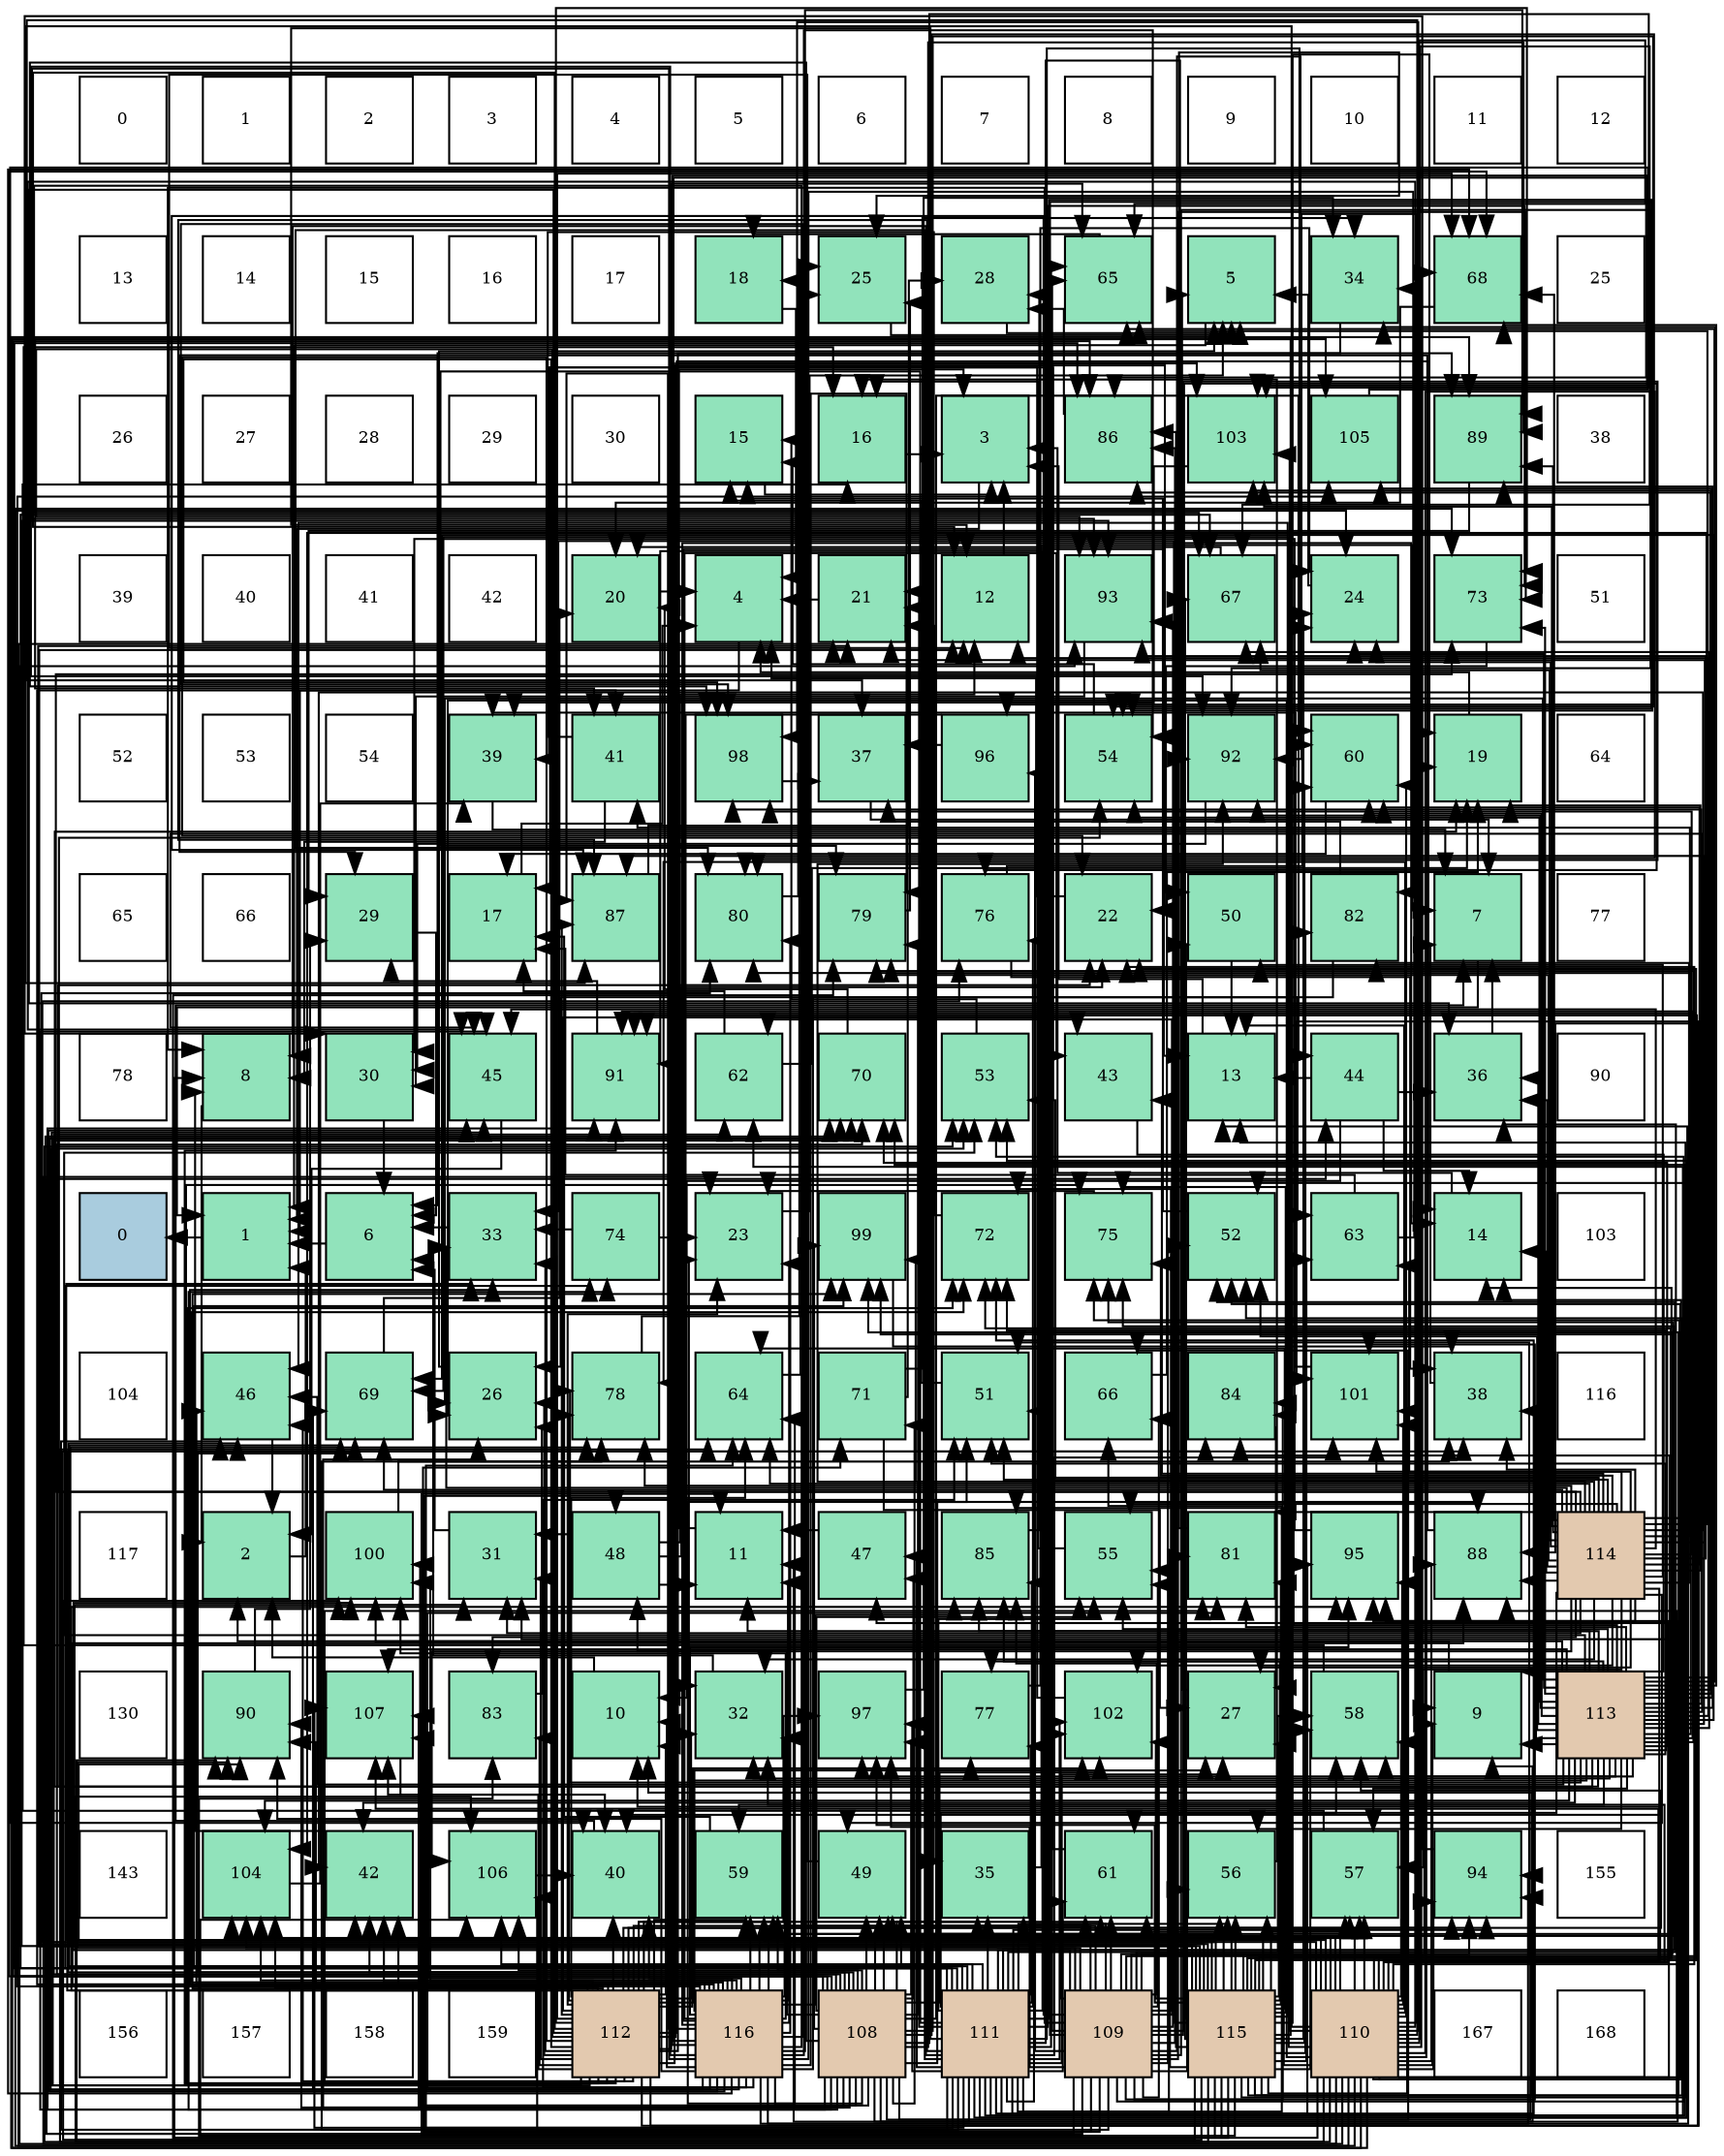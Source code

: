 digraph layout{
 rankdir=TB;
 splines=ortho;
 node [style=filled shape=square fixedsize=true width=0.6];
0[label="0", fontsize=8, fillcolor="#ffffff"];
1[label="1", fontsize=8, fillcolor="#ffffff"];
2[label="2", fontsize=8, fillcolor="#ffffff"];
3[label="3", fontsize=8, fillcolor="#ffffff"];
4[label="4", fontsize=8, fillcolor="#ffffff"];
5[label="5", fontsize=8, fillcolor="#ffffff"];
6[label="6", fontsize=8, fillcolor="#ffffff"];
7[label="7", fontsize=8, fillcolor="#ffffff"];
8[label="8", fontsize=8, fillcolor="#ffffff"];
9[label="9", fontsize=8, fillcolor="#ffffff"];
10[label="10", fontsize=8, fillcolor="#ffffff"];
11[label="11", fontsize=8, fillcolor="#ffffff"];
12[label="12", fontsize=8, fillcolor="#ffffff"];
13[label="13", fontsize=8, fillcolor="#ffffff"];
14[label="14", fontsize=8, fillcolor="#ffffff"];
15[label="15", fontsize=8, fillcolor="#ffffff"];
16[label="16", fontsize=8, fillcolor="#ffffff"];
17[label="17", fontsize=8, fillcolor="#ffffff"];
18[label="18", fontsize=8, fillcolor="#91e3bb"];
19[label="25", fontsize=8, fillcolor="#91e3bb"];
20[label="28", fontsize=8, fillcolor="#91e3bb"];
21[label="65", fontsize=8, fillcolor="#91e3bb"];
22[label="5", fontsize=8, fillcolor="#91e3bb"];
23[label="34", fontsize=8, fillcolor="#91e3bb"];
24[label="68", fontsize=8, fillcolor="#91e3bb"];
25[label="25", fontsize=8, fillcolor="#ffffff"];
26[label="26", fontsize=8, fillcolor="#ffffff"];
27[label="27", fontsize=8, fillcolor="#ffffff"];
28[label="28", fontsize=8, fillcolor="#ffffff"];
29[label="29", fontsize=8, fillcolor="#ffffff"];
30[label="30", fontsize=8, fillcolor="#ffffff"];
31[label="15", fontsize=8, fillcolor="#91e3bb"];
32[label="16", fontsize=8, fillcolor="#91e3bb"];
33[label="3", fontsize=8, fillcolor="#91e3bb"];
34[label="86", fontsize=8, fillcolor="#91e3bb"];
35[label="103", fontsize=8, fillcolor="#91e3bb"];
36[label="105", fontsize=8, fillcolor="#91e3bb"];
37[label="89", fontsize=8, fillcolor="#91e3bb"];
38[label="38", fontsize=8, fillcolor="#ffffff"];
39[label="39", fontsize=8, fillcolor="#ffffff"];
40[label="40", fontsize=8, fillcolor="#ffffff"];
41[label="41", fontsize=8, fillcolor="#ffffff"];
42[label="42", fontsize=8, fillcolor="#ffffff"];
43[label="20", fontsize=8, fillcolor="#91e3bb"];
44[label="4", fontsize=8, fillcolor="#91e3bb"];
45[label="21", fontsize=8, fillcolor="#91e3bb"];
46[label="12", fontsize=8, fillcolor="#91e3bb"];
47[label="93", fontsize=8, fillcolor="#91e3bb"];
48[label="67", fontsize=8, fillcolor="#91e3bb"];
49[label="24", fontsize=8, fillcolor="#91e3bb"];
50[label="73", fontsize=8, fillcolor="#91e3bb"];
51[label="51", fontsize=8, fillcolor="#ffffff"];
52[label="52", fontsize=8, fillcolor="#ffffff"];
53[label="53", fontsize=8, fillcolor="#ffffff"];
54[label="54", fontsize=8, fillcolor="#ffffff"];
55[label="39", fontsize=8, fillcolor="#91e3bb"];
56[label="41", fontsize=8, fillcolor="#91e3bb"];
57[label="98", fontsize=8, fillcolor="#91e3bb"];
58[label="37", fontsize=8, fillcolor="#91e3bb"];
59[label="96", fontsize=8, fillcolor="#91e3bb"];
60[label="54", fontsize=8, fillcolor="#91e3bb"];
61[label="92", fontsize=8, fillcolor="#91e3bb"];
62[label="60", fontsize=8, fillcolor="#91e3bb"];
63[label="19", fontsize=8, fillcolor="#91e3bb"];
64[label="64", fontsize=8, fillcolor="#ffffff"];
65[label="65", fontsize=8, fillcolor="#ffffff"];
66[label="66", fontsize=8, fillcolor="#ffffff"];
67[label="29", fontsize=8, fillcolor="#91e3bb"];
68[label="17", fontsize=8, fillcolor="#91e3bb"];
69[label="87", fontsize=8, fillcolor="#91e3bb"];
70[label="80", fontsize=8, fillcolor="#91e3bb"];
71[label="79", fontsize=8, fillcolor="#91e3bb"];
72[label="76", fontsize=8, fillcolor="#91e3bb"];
73[label="22", fontsize=8, fillcolor="#91e3bb"];
74[label="50", fontsize=8, fillcolor="#91e3bb"];
75[label="82", fontsize=8, fillcolor="#91e3bb"];
76[label="7", fontsize=8, fillcolor="#91e3bb"];
77[label="77", fontsize=8, fillcolor="#ffffff"];
78[label="78", fontsize=8, fillcolor="#ffffff"];
79[label="8", fontsize=8, fillcolor="#91e3bb"];
80[label="30", fontsize=8, fillcolor="#91e3bb"];
81[label="45", fontsize=8, fillcolor="#91e3bb"];
82[label="91", fontsize=8, fillcolor="#91e3bb"];
83[label="62", fontsize=8, fillcolor="#91e3bb"];
84[label="70", fontsize=8, fillcolor="#91e3bb"];
85[label="53", fontsize=8, fillcolor="#91e3bb"];
86[label="43", fontsize=8, fillcolor="#91e3bb"];
87[label="13", fontsize=8, fillcolor="#91e3bb"];
88[label="44", fontsize=8, fillcolor="#91e3bb"];
89[label="36", fontsize=8, fillcolor="#91e3bb"];
90[label="90", fontsize=8, fillcolor="#ffffff"];
91[label="0", fontsize=8, fillcolor="#a9ccde"];
92[label="1", fontsize=8, fillcolor="#91e3bb"];
93[label="6", fontsize=8, fillcolor="#91e3bb"];
94[label="33", fontsize=8, fillcolor="#91e3bb"];
95[label="74", fontsize=8, fillcolor="#91e3bb"];
96[label="23", fontsize=8, fillcolor="#91e3bb"];
97[label="99", fontsize=8, fillcolor="#91e3bb"];
98[label="72", fontsize=8, fillcolor="#91e3bb"];
99[label="75", fontsize=8, fillcolor="#91e3bb"];
100[label="52", fontsize=8, fillcolor="#91e3bb"];
101[label="63", fontsize=8, fillcolor="#91e3bb"];
102[label="14", fontsize=8, fillcolor="#91e3bb"];
103[label="103", fontsize=8, fillcolor="#ffffff"];
104[label="104", fontsize=8, fillcolor="#ffffff"];
105[label="46", fontsize=8, fillcolor="#91e3bb"];
106[label="69", fontsize=8, fillcolor="#91e3bb"];
107[label="26", fontsize=8, fillcolor="#91e3bb"];
108[label="78", fontsize=8, fillcolor="#91e3bb"];
109[label="64", fontsize=8, fillcolor="#91e3bb"];
110[label="71", fontsize=8, fillcolor="#91e3bb"];
111[label="51", fontsize=8, fillcolor="#91e3bb"];
112[label="66", fontsize=8, fillcolor="#91e3bb"];
113[label="84", fontsize=8, fillcolor="#91e3bb"];
114[label="101", fontsize=8, fillcolor="#91e3bb"];
115[label="38", fontsize=8, fillcolor="#91e3bb"];
116[label="116", fontsize=8, fillcolor="#ffffff"];
117[label="117", fontsize=8, fillcolor="#ffffff"];
118[label="2", fontsize=8, fillcolor="#91e3bb"];
119[label="100", fontsize=8, fillcolor="#91e3bb"];
120[label="31", fontsize=8, fillcolor="#91e3bb"];
121[label="48", fontsize=8, fillcolor="#91e3bb"];
122[label="11", fontsize=8, fillcolor="#91e3bb"];
123[label="47", fontsize=8, fillcolor="#91e3bb"];
124[label="85", fontsize=8, fillcolor="#91e3bb"];
125[label="55", fontsize=8, fillcolor="#91e3bb"];
126[label="81", fontsize=8, fillcolor="#91e3bb"];
127[label="95", fontsize=8, fillcolor="#91e3bb"];
128[label="88", fontsize=8, fillcolor="#91e3bb"];
129[label="114", fontsize=8, fillcolor="#e3c9af"];
130[label="130", fontsize=8, fillcolor="#ffffff"];
131[label="90", fontsize=8, fillcolor="#91e3bb"];
132[label="107", fontsize=8, fillcolor="#91e3bb"];
133[label="83", fontsize=8, fillcolor="#91e3bb"];
134[label="10", fontsize=8, fillcolor="#91e3bb"];
135[label="32", fontsize=8, fillcolor="#91e3bb"];
136[label="97", fontsize=8, fillcolor="#91e3bb"];
137[label="77", fontsize=8, fillcolor="#91e3bb"];
138[label="102", fontsize=8, fillcolor="#91e3bb"];
139[label="27", fontsize=8, fillcolor="#91e3bb"];
140[label="58", fontsize=8, fillcolor="#91e3bb"];
141[label="9", fontsize=8, fillcolor="#91e3bb"];
142[label="113", fontsize=8, fillcolor="#e3c9af"];
143[label="143", fontsize=8, fillcolor="#ffffff"];
144[label="104", fontsize=8, fillcolor="#91e3bb"];
145[label="42", fontsize=8, fillcolor="#91e3bb"];
146[label="106", fontsize=8, fillcolor="#91e3bb"];
147[label="40", fontsize=8, fillcolor="#91e3bb"];
148[label="59", fontsize=8, fillcolor="#91e3bb"];
149[label="49", fontsize=8, fillcolor="#91e3bb"];
150[label="35", fontsize=8, fillcolor="#91e3bb"];
151[label="61", fontsize=8, fillcolor="#91e3bb"];
152[label="56", fontsize=8, fillcolor="#91e3bb"];
153[label="57", fontsize=8, fillcolor="#91e3bb"];
154[label="94", fontsize=8, fillcolor="#91e3bb"];
155[label="155", fontsize=8, fillcolor="#ffffff"];
156[label="156", fontsize=8, fillcolor="#ffffff"];
157[label="157", fontsize=8, fillcolor="#ffffff"];
158[label="158", fontsize=8, fillcolor="#ffffff"];
159[label="159", fontsize=8, fillcolor="#ffffff"];
160[label="112", fontsize=8, fillcolor="#e3c9af"];
161[label="116", fontsize=8, fillcolor="#e3c9af"];
162[label="108", fontsize=8, fillcolor="#e3c9af"];
163[label="111", fontsize=8, fillcolor="#e3c9af"];
164[label="109", fontsize=8, fillcolor="#e3c9af"];
165[label="115", fontsize=8, fillcolor="#e3c9af"];
166[label="110", fontsize=8, fillcolor="#e3c9af"];
167[label="167", fontsize=8, fillcolor="#ffffff"];
168[label="168", fontsize=8, fillcolor="#ffffff"];
edge [constraint=false, style=vis];92 -> 91;
118 -> 92;
33 -> 92;
44 -> 92;
22 -> 92;
93 -> 92;
76 -> 92;
79 -> 118;
141 -> 118;
134 -> 118;
122 -> 33;
46 -> 33;
87 -> 33;
102 -> 33;
31 -> 33;
32 -> 33;
68 -> 44;
18 -> 44;
63 -> 44;
43 -> 44;
45 -> 44;
73 -> 44;
96 -> 22;
49 -> 22;
19 -> 22;
107 -> 22;
139 -> 22;
20 -> 22;
67 -> 93;
80 -> 93;
120 -> 93;
135 -> 93;
94 -> 93;
23 -> 93;
150 -> 76;
89 -> 76;
58 -> 76;
115 -> 76;
55 -> 76;
147 -> 76;
56 -> 79;
56 -> 150;
145 -> 79;
86 -> 141;
88 -> 134;
88 -> 87;
88 -> 102;
88 -> 89;
81 -> 118;
105 -> 118;
123 -> 122;
121 -> 122;
121 -> 46;
121 -> 73;
121 -> 120;
149 -> 46;
74 -> 87;
111 -> 31;
100 -> 31;
85 -> 31;
60 -> 31;
125 -> 32;
152 -> 32;
153 -> 32;
140 -> 32;
148 -> 68;
62 -> 68;
151 -> 68;
83 -> 68;
83 -> 63;
101 -> 68;
101 -> 23;
109 -> 18;
21 -> 18;
112 -> 63;
48 -> 43;
24 -> 43;
106 -> 43;
84 -> 43;
110 -> 45;
110 -> 139;
110 -> 23;
98 -> 45;
50 -> 73;
95 -> 96;
95 -> 94;
99 -> 96;
72 -> 49;
72 -> 115;
137 -> 49;
108 -> 19;
71 -> 19;
70 -> 19;
126 -> 19;
75 -> 107;
75 -> 58;
133 -> 107;
113 -> 139;
124 -> 20;
34 -> 20;
69 -> 20;
128 -> 67;
37 -> 67;
131 -> 67;
82 -> 67;
61 -> 80;
47 -> 80;
154 -> 80;
127 -> 80;
59 -> 135;
59 -> 58;
136 -> 23;
57 -> 58;
97 -> 115;
119 -> 115;
114 -> 55;
138 -> 55;
35 -> 55;
144 -> 55;
36 -> 147;
146 -> 147;
132 -> 147;
162 -> 141;
162 -> 107;
162 -> 145;
162 -> 88;
162 -> 81;
162 -> 105;
162 -> 123;
162 -> 121;
162 -> 149;
162 -> 111;
162 -> 60;
162 -> 125;
162 -> 153;
162 -> 148;
162 -> 151;
162 -> 83;
162 -> 112;
162 -> 24;
162 -> 106;
162 -> 84;
162 -> 110;
162 -> 95;
162 -> 99;
162 -> 71;
162 -> 34;
162 -> 128;
162 -> 37;
162 -> 131;
162 -> 82;
162 -> 154;
162 -> 127;
162 -> 59;
162 -> 136;
162 -> 57;
162 -> 97;
162 -> 119;
162 -> 138;
162 -> 35;
162 -> 36;
162 -> 146;
162 -> 132;
164 -> 79;
164 -> 141;
164 -> 150;
164 -> 88;
164 -> 121;
164 -> 149;
164 -> 100;
164 -> 85;
164 -> 60;
164 -> 125;
164 -> 152;
164 -> 140;
164 -> 148;
164 -> 62;
164 -> 151;
164 -> 83;
164 -> 21;
164 -> 112;
164 -> 84;
164 -> 110;
164 -> 98;
164 -> 50;
164 -> 72;
164 -> 70;
164 -> 113;
164 -> 124;
164 -> 34;
164 -> 69;
164 -> 131;
164 -> 82;
164 -> 61;
164 -> 47;
164 -> 154;
164 -> 59;
164 -> 136;
164 -> 97;
164 -> 119;
164 -> 114;
164 -> 138;
164 -> 144;
164 -> 146;
166 -> 79;
166 -> 141;
166 -> 134;
166 -> 87;
166 -> 102;
166 -> 63;
166 -> 45;
166 -> 73;
166 -> 96;
166 -> 107;
166 -> 120;
166 -> 135;
166 -> 94;
166 -> 58;
166 -> 145;
166 -> 81;
166 -> 123;
166 -> 149;
166 -> 100;
166 -> 152;
166 -> 153;
166 -> 140;
166 -> 62;
166 -> 109;
166 -> 21;
166 -> 48;
166 -> 24;
166 -> 106;
166 -> 50;
166 -> 99;
166 -> 72;
166 -> 108;
166 -> 70;
166 -> 124;
166 -> 69;
166 -> 128;
166 -> 37;
166 -> 131;
166 -> 61;
166 -> 47;
166 -> 154;
166 -> 127;
166 -> 57;
166 -> 114;
166 -> 35;
166 -> 144;
166 -> 36;
166 -> 146;
166 -> 132;
163 -> 79;
163 -> 122;
163 -> 46;
163 -> 87;
163 -> 45;
163 -> 139;
163 -> 150;
163 -> 89;
163 -> 105;
163 -> 123;
163 -> 149;
163 -> 111;
163 -> 100;
163 -> 85;
163 -> 60;
163 -> 125;
163 -> 152;
163 -> 153;
163 -> 140;
163 -> 62;
163 -> 151;
163 -> 83;
163 -> 109;
163 -> 21;
163 -> 112;
163 -> 48;
163 -> 106;
163 -> 84;
163 -> 98;
163 -> 50;
163 -> 95;
163 -> 99;
163 -> 72;
163 -> 137;
163 -> 108;
163 -> 71;
163 -> 70;
163 -> 126;
163 -> 124;
163 -> 34;
163 -> 69;
163 -> 128;
163 -> 82;
163 -> 61;
163 -> 127;
163 -> 136;
163 -> 97;
163 -> 114;
163 -> 138;
163 -> 146;
163 -> 132;
160 -> 134;
160 -> 46;
160 -> 102;
160 -> 73;
160 -> 96;
160 -> 107;
160 -> 120;
160 -> 135;
160 -> 94;
160 -> 150;
160 -> 89;
160 -> 147;
160 -> 145;
160 -> 86;
160 -> 81;
160 -> 105;
160 -> 74;
160 -> 140;
160 -> 148;
160 -> 151;
160 -> 109;
160 -> 21;
160 -> 24;
160 -> 84;
160 -> 98;
160 -> 50;
160 -> 99;
160 -> 137;
160 -> 108;
160 -> 126;
160 -> 133;
160 -> 113;
160 -> 69;
160 -> 128;
160 -> 37;
160 -> 131;
160 -> 82;
160 -> 47;
160 -> 154;
160 -> 127;
160 -> 136;
160 -> 57;
160 -> 97;
160 -> 119;
160 -> 114;
160 -> 138;
160 -> 35;
160 -> 144;
160 -> 132;
142 -> 141;
142 -> 122;
142 -> 46;
142 -> 63;
142 -> 73;
142 -> 96;
142 -> 49;
142 -> 107;
142 -> 135;
142 -> 23;
142 -> 89;
142 -> 115;
142 -> 145;
142 -> 81;
142 -> 105;
142 -> 111;
142 -> 100;
142 -> 85;
142 -> 60;
142 -> 125;
142 -> 152;
142 -> 153;
142 -> 140;
142 -> 148;
142 -> 62;
142 -> 21;
142 -> 48;
142 -> 24;
142 -> 106;
142 -> 84;
142 -> 98;
142 -> 50;
142 -> 137;
142 -> 108;
142 -> 71;
142 -> 70;
142 -> 126;
142 -> 113;
142 -> 124;
142 -> 34;
142 -> 69;
142 -> 37;
142 -> 82;
142 -> 61;
142 -> 136;
142 -> 57;
142 -> 119;
142 -> 35;
142 -> 144;
142 -> 36;
142 -> 132;
129 -> 102;
129 -> 63;
129 -> 45;
129 -> 49;
129 -> 139;
129 -> 120;
129 -> 135;
129 -> 94;
129 -> 89;
129 -> 115;
129 -> 147;
129 -> 56;
129 -> 145;
129 -> 86;
129 -> 81;
129 -> 149;
129 -> 74;
129 -> 111;
129 -> 85;
129 -> 60;
129 -> 125;
129 -> 153;
129 -> 62;
129 -> 151;
129 -> 101;
129 -> 109;
129 -> 21;
129 -> 48;
129 -> 24;
129 -> 106;
129 -> 50;
129 -> 99;
129 -> 108;
129 -> 71;
129 -> 126;
129 -> 75;
129 -> 133;
129 -> 128;
129 -> 37;
129 -> 61;
129 -> 47;
129 -> 127;
129 -> 57;
129 -> 97;
129 -> 114;
129 -> 138;
129 -> 35;
129 -> 144;
129 -> 146;
165 -> 134;
165 -> 122;
165 -> 46;
165 -> 87;
165 -> 102;
165 -> 63;
165 -> 45;
165 -> 73;
165 -> 49;
165 -> 139;
165 -> 120;
165 -> 94;
165 -> 56;
165 -> 105;
165 -> 149;
165 -> 74;
165 -> 111;
165 -> 100;
165 -> 85;
165 -> 125;
165 -> 152;
165 -> 153;
165 -> 140;
165 -> 148;
165 -> 62;
165 -> 151;
165 -> 101;
165 -> 109;
165 -> 48;
165 -> 98;
165 -> 99;
165 -> 108;
165 -> 71;
165 -> 70;
165 -> 126;
165 -> 75;
165 -> 133;
165 -> 124;
165 -> 34;
165 -> 131;
165 -> 82;
165 -> 47;
165 -> 154;
165 -> 136;
165 -> 97;
165 -> 119;
165 -> 114;
165 -> 138;
165 -> 146;
161 -> 134;
161 -> 122;
161 -> 87;
161 -> 102;
161 -> 96;
161 -> 49;
161 -> 139;
161 -> 135;
161 -> 94;
161 -> 115;
161 -> 147;
161 -> 56;
161 -> 145;
161 -> 86;
161 -> 81;
161 -> 105;
161 -> 111;
161 -> 100;
161 -> 85;
161 -> 60;
161 -> 152;
161 -> 148;
161 -> 101;
161 -> 109;
161 -> 48;
161 -> 24;
161 -> 106;
161 -> 84;
161 -> 98;
161 -> 71;
161 -> 70;
161 -> 126;
161 -> 75;
161 -> 113;
161 -> 124;
161 -> 34;
161 -> 69;
161 -> 128;
161 -> 37;
161 -> 131;
161 -> 61;
161 -> 47;
161 -> 154;
161 -> 127;
161 -> 57;
161 -> 119;
161 -> 35;
161 -> 144;
161 -> 132;
edge [constraint=true, style=invis];
0 -> 13 -> 26 -> 39 -> 52 -> 65 -> 78 -> 91 -> 104 -> 117 -> 130 -> 143 -> 156;
1 -> 14 -> 27 -> 40 -> 53 -> 66 -> 79 -> 92 -> 105 -> 118 -> 131 -> 144 -> 157;
2 -> 15 -> 28 -> 41 -> 54 -> 67 -> 80 -> 93 -> 106 -> 119 -> 132 -> 145 -> 158;
3 -> 16 -> 29 -> 42 -> 55 -> 68 -> 81 -> 94 -> 107 -> 120 -> 133 -> 146 -> 159;
4 -> 17 -> 30 -> 43 -> 56 -> 69 -> 82 -> 95 -> 108 -> 121 -> 134 -> 147 -> 160;
5 -> 18 -> 31 -> 44 -> 57 -> 70 -> 83 -> 96 -> 109 -> 122 -> 135 -> 148 -> 161;
6 -> 19 -> 32 -> 45 -> 58 -> 71 -> 84 -> 97 -> 110 -> 123 -> 136 -> 149 -> 162;
7 -> 20 -> 33 -> 46 -> 59 -> 72 -> 85 -> 98 -> 111 -> 124 -> 137 -> 150 -> 163;
8 -> 21 -> 34 -> 47 -> 60 -> 73 -> 86 -> 99 -> 112 -> 125 -> 138 -> 151 -> 164;
9 -> 22 -> 35 -> 48 -> 61 -> 74 -> 87 -> 100 -> 113 -> 126 -> 139 -> 152 -> 165;
10 -> 23 -> 36 -> 49 -> 62 -> 75 -> 88 -> 101 -> 114 -> 127 -> 140 -> 153 -> 166;
11 -> 24 -> 37 -> 50 -> 63 -> 76 -> 89 -> 102 -> 115 -> 128 -> 141 -> 154 -> 167;
12 -> 25 -> 38 -> 51 -> 64 -> 77 -> 90 -> 103 -> 116 -> 129 -> 142 -> 155 -> 168;
rank = same {0 -> 1 -> 2 -> 3 -> 4 -> 5 -> 6 -> 7 -> 8 -> 9 -> 10 -> 11 -> 12};
rank = same {13 -> 14 -> 15 -> 16 -> 17 -> 18 -> 19 -> 20 -> 21 -> 22 -> 23 -> 24 -> 25};
rank = same {26 -> 27 -> 28 -> 29 -> 30 -> 31 -> 32 -> 33 -> 34 -> 35 -> 36 -> 37 -> 38};
rank = same {39 -> 40 -> 41 -> 42 -> 43 -> 44 -> 45 -> 46 -> 47 -> 48 -> 49 -> 50 -> 51};
rank = same {52 -> 53 -> 54 -> 55 -> 56 -> 57 -> 58 -> 59 -> 60 -> 61 -> 62 -> 63 -> 64};
rank = same {65 -> 66 -> 67 -> 68 -> 69 -> 70 -> 71 -> 72 -> 73 -> 74 -> 75 -> 76 -> 77};
rank = same {78 -> 79 -> 80 -> 81 -> 82 -> 83 -> 84 -> 85 -> 86 -> 87 -> 88 -> 89 -> 90};
rank = same {91 -> 92 -> 93 -> 94 -> 95 -> 96 -> 97 -> 98 -> 99 -> 100 -> 101 -> 102 -> 103};
rank = same {104 -> 105 -> 106 -> 107 -> 108 -> 109 -> 110 -> 111 -> 112 -> 113 -> 114 -> 115 -> 116};
rank = same {117 -> 118 -> 119 -> 120 -> 121 -> 122 -> 123 -> 124 -> 125 -> 126 -> 127 -> 128 -> 129};
rank = same {130 -> 131 -> 132 -> 133 -> 134 -> 135 -> 136 -> 137 -> 138 -> 139 -> 140 -> 141 -> 142};
rank = same {143 -> 144 -> 145 -> 146 -> 147 -> 148 -> 149 -> 150 -> 151 -> 152 -> 153 -> 154 -> 155};
rank = same {156 -> 157 -> 158 -> 159 -> 160 -> 161 -> 162 -> 163 -> 164 -> 165 -> 166 -> 167 -> 168};
}